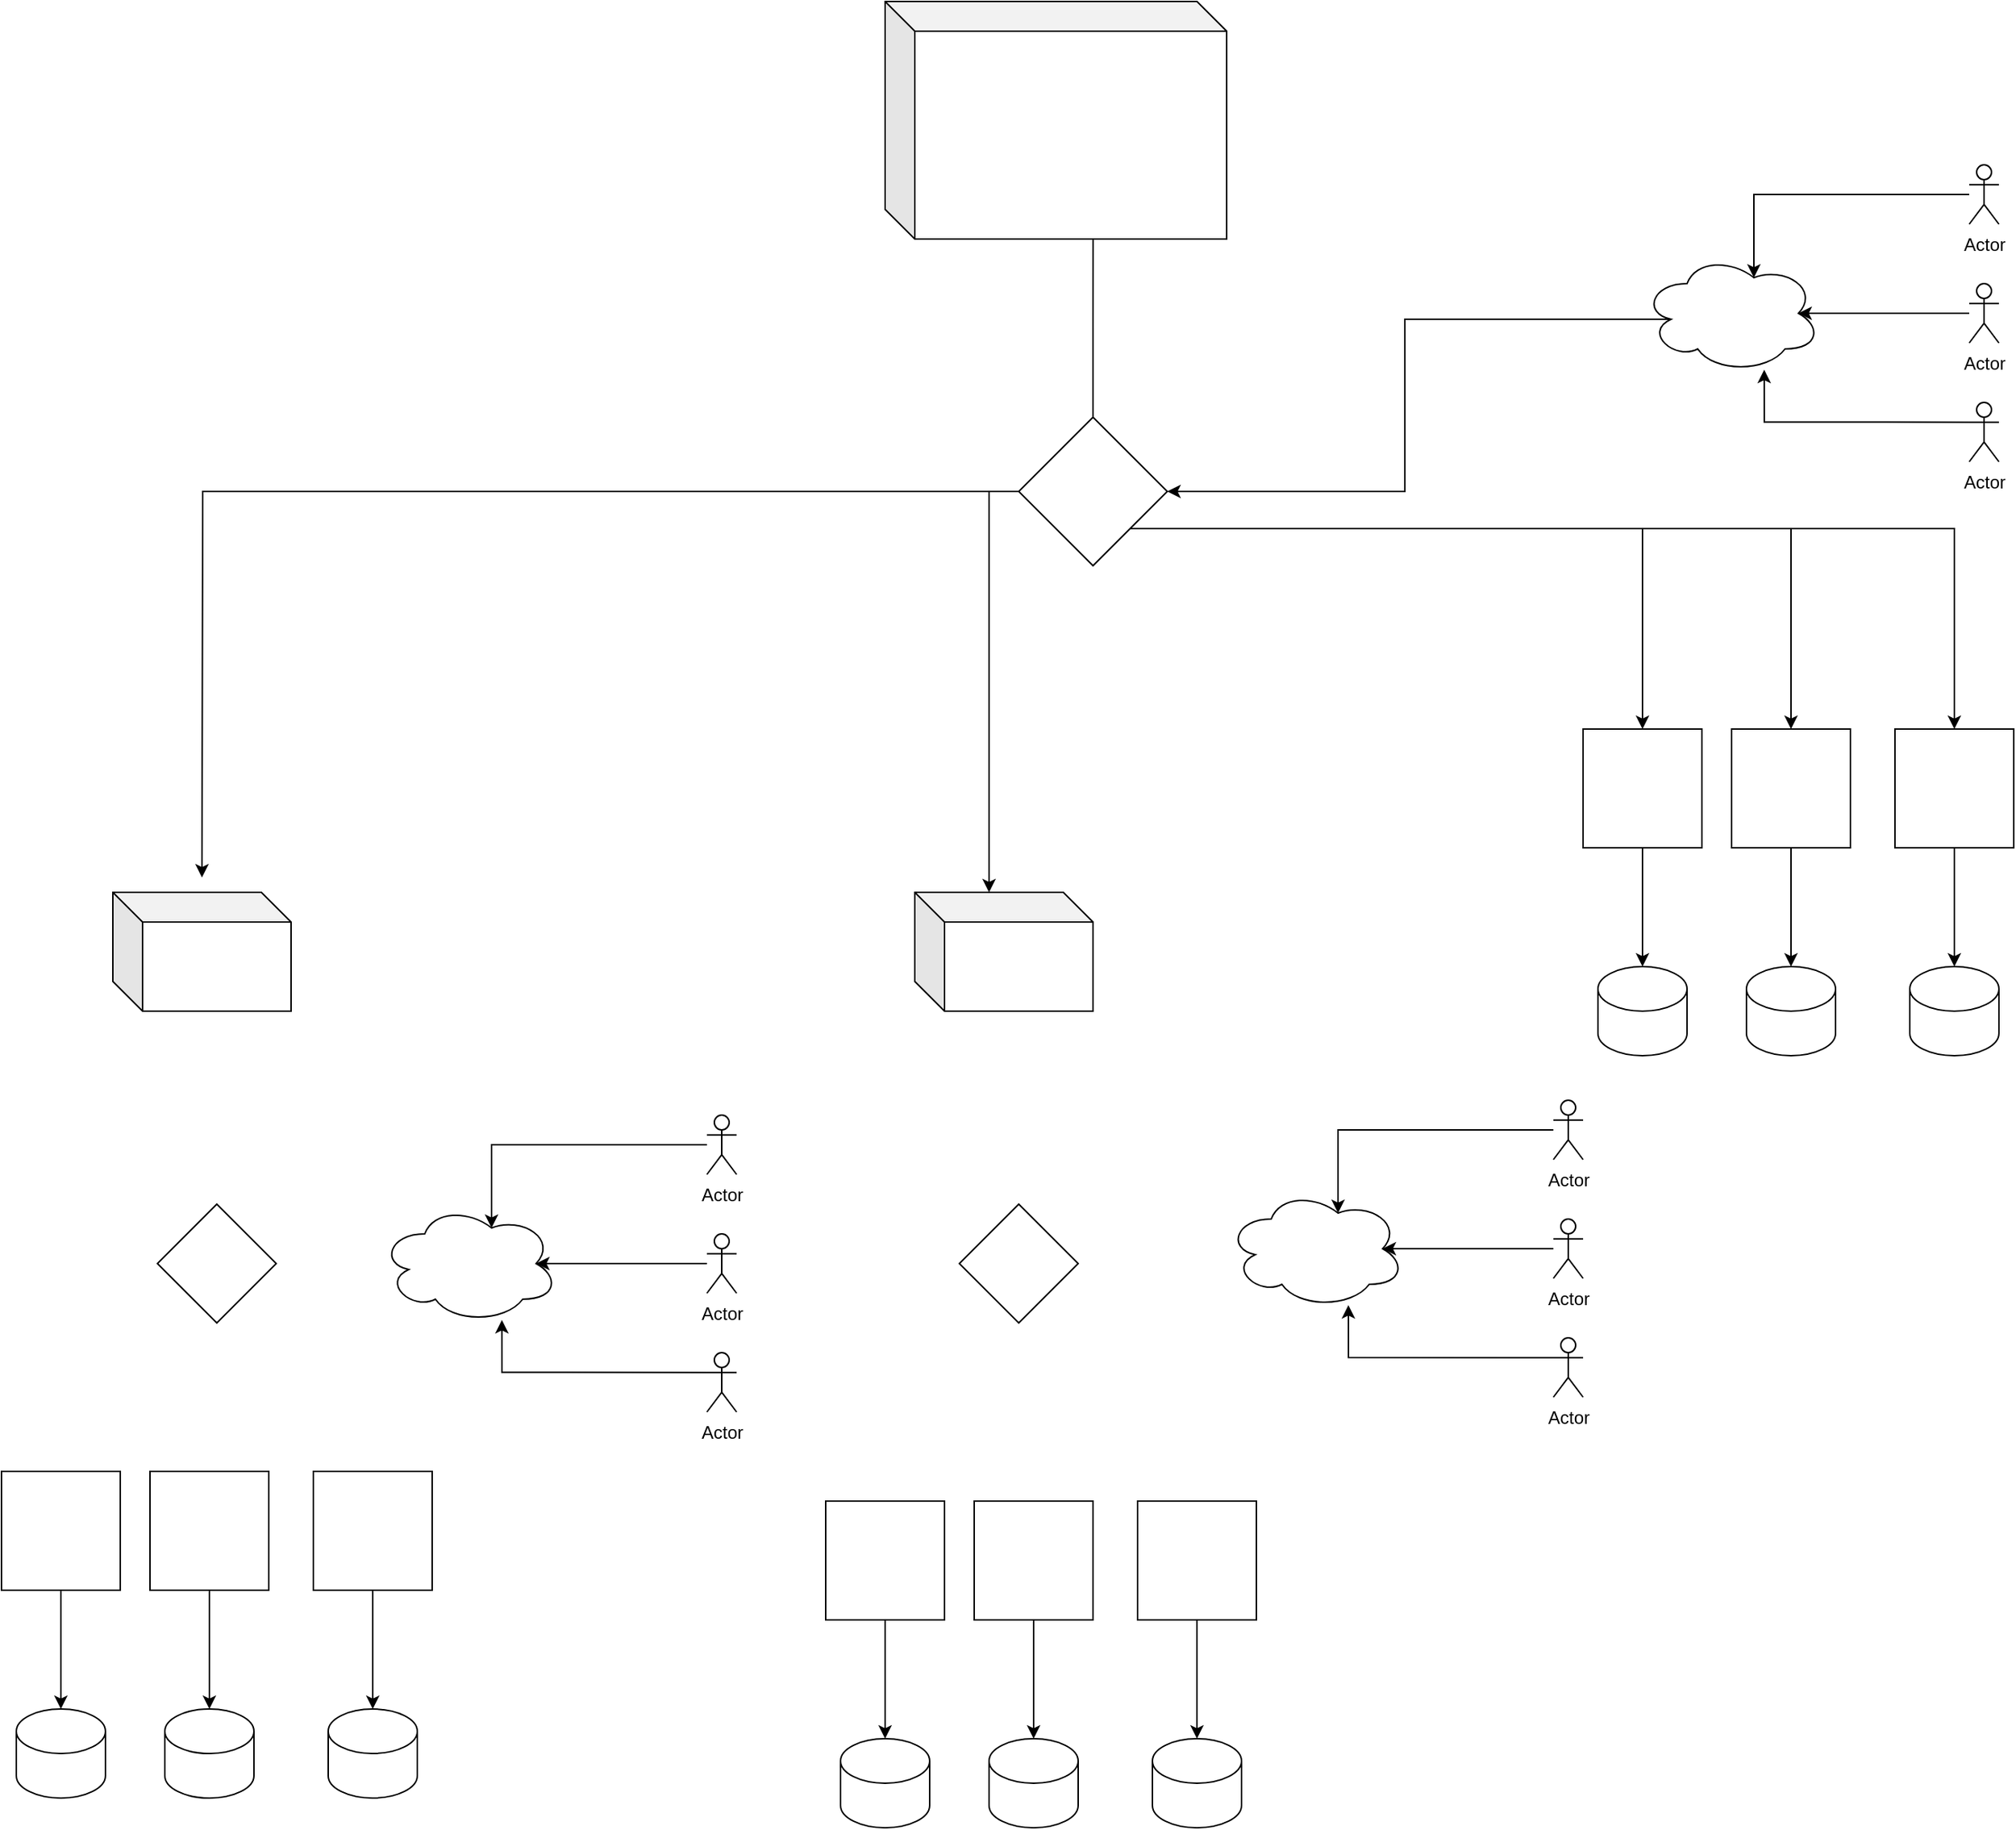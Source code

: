 <mxfile version="13.8.1" type="github"><diagram id="VRJsamEDcnqXxJipLqLd" name="Page-1"><mxGraphModel dx="2476" dy="2028" grid="1" gridSize="10" guides="1" tooltips="1" connect="1" arrows="1" fold="1" page="1" pageScale="1" pageWidth="850" pageHeight="1100" math="0" shadow="0"><root><mxCell id="0"/><mxCell id="1" parent="0"/><mxCell id="VBtEt0wRcP-LA_Z2vRGT-38" style="edgeStyle=orthogonalEdgeStyle;rounded=0;orthogonalLoop=1;jettySize=auto;html=1;exitX=0.5;exitY=0;exitDx=0;exitDy=0;entryX=0.609;entryY=0.938;entryDx=0;entryDy=0;entryPerimeter=0;" edge="1" parent="1" source="VBtEt0wRcP-LA_Z2vRGT-2" target="VBtEt0wRcP-LA_Z2vRGT-8"><mxGeometry relative="1" as="geometry"/></mxCell><mxCell id="VBtEt0wRcP-LA_Z2vRGT-41" style="edgeStyle=orthogonalEdgeStyle;rounded=0;orthogonalLoop=1;jettySize=auto;html=1;exitX=1;exitY=1;exitDx=0;exitDy=0;entryX=0.5;entryY=0;entryDx=0;entryDy=0;" edge="1" parent="1" source="VBtEt0wRcP-LA_Z2vRGT-2" target="VBtEt0wRcP-LA_Z2vRGT-5"><mxGeometry relative="1" as="geometry"/></mxCell><mxCell id="VBtEt0wRcP-LA_Z2vRGT-43" style="edgeStyle=orthogonalEdgeStyle;rounded=0;orthogonalLoop=1;jettySize=auto;html=1;exitX=1;exitY=1;exitDx=0;exitDy=0;entryX=0.5;entryY=0;entryDx=0;entryDy=0;" edge="1" parent="1" source="VBtEt0wRcP-LA_Z2vRGT-2" target="VBtEt0wRcP-LA_Z2vRGT-7"><mxGeometry relative="1" as="geometry"/></mxCell><mxCell id="VBtEt0wRcP-LA_Z2vRGT-44" style="edgeStyle=orthogonalEdgeStyle;rounded=0;orthogonalLoop=1;jettySize=auto;html=1;exitX=1;exitY=1;exitDx=0;exitDy=0;entryX=0.5;entryY=0;entryDx=0;entryDy=0;" edge="1" parent="1" source="VBtEt0wRcP-LA_Z2vRGT-2" target="VBtEt0wRcP-LA_Z2vRGT-6"><mxGeometry relative="1" as="geometry"/></mxCell><mxCell id="VBtEt0wRcP-LA_Z2vRGT-55" style="edgeStyle=orthogonalEdgeStyle;rounded=0;orthogonalLoop=1;jettySize=auto;html=1;exitX=0;exitY=0.5;exitDx=0;exitDy=0;entryX=0;entryY=0;entryDx=50;entryDy=0;entryPerimeter=0;" edge="1" parent="1" source="VBtEt0wRcP-LA_Z2vRGT-2" target="VBtEt0wRcP-LA_Z2vRGT-16"><mxGeometry relative="1" as="geometry"/></mxCell><mxCell id="VBtEt0wRcP-LA_Z2vRGT-56" style="edgeStyle=orthogonalEdgeStyle;rounded=0;orthogonalLoop=1;jettySize=auto;html=1;exitX=0;exitY=0.5;exitDx=0;exitDy=0;" edge="1" parent="1" source="VBtEt0wRcP-LA_Z2vRGT-2"><mxGeometry relative="1" as="geometry"><mxPoint x="-600" y="150" as="targetPoint"/></mxGeometry></mxCell><mxCell id="VBtEt0wRcP-LA_Z2vRGT-2" value="" style="rhombus;whiteSpace=wrap;html=1;" vertex="1" parent="1"><mxGeometry x="-50" y="-160" width="100" height="100" as="geometry"/></mxCell><mxCell id="VBtEt0wRcP-LA_Z2vRGT-39" style="edgeStyle=orthogonalEdgeStyle;rounded=0;orthogonalLoop=1;jettySize=auto;html=1;exitX=0.16;exitY=0.55;exitDx=0;exitDy=0;exitPerimeter=0;entryX=1;entryY=0.5;entryDx=0;entryDy=0;" edge="1" parent="1" source="VBtEt0wRcP-LA_Z2vRGT-4" target="VBtEt0wRcP-LA_Z2vRGT-2"><mxGeometry relative="1" as="geometry"/></mxCell><mxCell id="VBtEt0wRcP-LA_Z2vRGT-4" value="" style="ellipse;shape=cloud;whiteSpace=wrap;html=1;" vertex="1" parent="1"><mxGeometry x="370" y="-270" width="120" height="80" as="geometry"/></mxCell><mxCell id="VBtEt0wRcP-LA_Z2vRGT-5" value="" style="whiteSpace=wrap;html=1;aspect=fixed;" vertex="1" parent="1"><mxGeometry x="330" y="50" width="80" height="80" as="geometry"/></mxCell><mxCell id="VBtEt0wRcP-LA_Z2vRGT-52" value="" style="edgeStyle=orthogonalEdgeStyle;rounded=0;orthogonalLoop=1;jettySize=auto;html=1;" edge="1" parent="1" source="VBtEt0wRcP-LA_Z2vRGT-6" target="VBtEt0wRcP-LA_Z2vRGT-51"><mxGeometry relative="1" as="geometry"/></mxCell><mxCell id="VBtEt0wRcP-LA_Z2vRGT-6" value="" style="whiteSpace=wrap;html=1;aspect=fixed;" vertex="1" parent="1"><mxGeometry x="430" y="50" width="80" height="80" as="geometry"/></mxCell><mxCell id="VBtEt0wRcP-LA_Z2vRGT-54" value="" style="edgeStyle=orthogonalEdgeStyle;rounded=0;orthogonalLoop=1;jettySize=auto;html=1;" edge="1" parent="1" source="VBtEt0wRcP-LA_Z2vRGT-7" target="VBtEt0wRcP-LA_Z2vRGT-53"><mxGeometry relative="1" as="geometry"/></mxCell><mxCell id="VBtEt0wRcP-LA_Z2vRGT-7" value="" style="whiteSpace=wrap;html=1;aspect=fixed;" vertex="1" parent="1"><mxGeometry x="540" y="50" width="80" height="80" as="geometry"/></mxCell><mxCell id="VBtEt0wRcP-LA_Z2vRGT-8" value="" style="shape=cube;whiteSpace=wrap;html=1;boundedLbl=1;backgroundOutline=1;darkOpacity=0.05;darkOpacity2=0.1;" vertex="1" parent="1"><mxGeometry x="-140" y="-440" width="230" height="160" as="geometry"/></mxCell><mxCell id="VBtEt0wRcP-LA_Z2vRGT-45" style="edgeStyle=orthogonalEdgeStyle;rounded=0;orthogonalLoop=1;jettySize=auto;html=1;entryX=0.625;entryY=0.2;entryDx=0;entryDy=0;entryPerimeter=0;" edge="1" parent="1" source="VBtEt0wRcP-LA_Z2vRGT-9" target="VBtEt0wRcP-LA_Z2vRGT-4"><mxGeometry relative="1" as="geometry"/></mxCell><mxCell id="VBtEt0wRcP-LA_Z2vRGT-9" value="Actor" style="shape=umlActor;verticalLabelPosition=bottom;verticalAlign=top;html=1;outlineConnect=0;" vertex="1" parent="1"><mxGeometry x="590" y="-330" width="20" height="40" as="geometry"/></mxCell><mxCell id="VBtEt0wRcP-LA_Z2vRGT-47" style="edgeStyle=orthogonalEdgeStyle;rounded=0;orthogonalLoop=1;jettySize=auto;html=1;entryX=0.875;entryY=0.5;entryDx=0;entryDy=0;entryPerimeter=0;" edge="1" parent="1" source="VBtEt0wRcP-LA_Z2vRGT-10" target="VBtEt0wRcP-LA_Z2vRGT-4"><mxGeometry relative="1" as="geometry"/></mxCell><mxCell id="VBtEt0wRcP-LA_Z2vRGT-10" value="Actor" style="shape=umlActor;verticalLabelPosition=bottom;verticalAlign=top;html=1;outlineConnect=0;" vertex="1" parent="1"><mxGeometry x="590" y="-250" width="20" height="40" as="geometry"/></mxCell><mxCell id="VBtEt0wRcP-LA_Z2vRGT-48" style="edgeStyle=orthogonalEdgeStyle;rounded=0;orthogonalLoop=1;jettySize=auto;html=1;exitX=0;exitY=0.333;exitDx=0;exitDy=0;exitPerimeter=0;entryX=0.683;entryY=0.975;entryDx=0;entryDy=0;entryPerimeter=0;" edge="1" parent="1" source="VBtEt0wRcP-LA_Z2vRGT-11" target="VBtEt0wRcP-LA_Z2vRGT-4"><mxGeometry relative="1" as="geometry"/></mxCell><mxCell id="VBtEt0wRcP-LA_Z2vRGT-11" value="Actor" style="shape=umlActor;verticalLabelPosition=bottom;verticalAlign=top;html=1;outlineConnect=0;" vertex="1" parent="1"><mxGeometry x="590" y="-170" width="20" height="40" as="geometry"/></mxCell><mxCell id="VBtEt0wRcP-LA_Z2vRGT-16" value="" style="shape=cube;whiteSpace=wrap;html=1;boundedLbl=1;backgroundOutline=1;darkOpacity=0.05;darkOpacity2=0.1;" vertex="1" parent="1"><mxGeometry x="-120" y="160" width="120" height="80" as="geometry"/></mxCell><mxCell id="VBtEt0wRcP-LA_Z2vRGT-17" value="" style="rhombus;whiteSpace=wrap;html=1;" vertex="1" parent="1"><mxGeometry x="-90" y="370" width="80" height="80" as="geometry"/></mxCell><mxCell id="VBtEt0wRcP-LA_Z2vRGT-29" value="" style="shape=cube;whiteSpace=wrap;html=1;boundedLbl=1;backgroundOutline=1;darkOpacity=0.05;darkOpacity2=0.1;" vertex="1" parent="1"><mxGeometry x="-660" y="160" width="120" height="80" as="geometry"/></mxCell><mxCell id="VBtEt0wRcP-LA_Z2vRGT-30" value="" style="rhombus;whiteSpace=wrap;html=1;" vertex="1" parent="1"><mxGeometry x="-630" y="370" width="80" height="80" as="geometry"/></mxCell><mxCell id="VBtEt0wRcP-LA_Z2vRGT-49" value="" style="shape=cylinder3;whiteSpace=wrap;html=1;boundedLbl=1;backgroundOutline=1;size=15;" vertex="1" parent="1"><mxGeometry x="340" y="210" width="60" height="60" as="geometry"/></mxCell><mxCell id="VBtEt0wRcP-LA_Z2vRGT-50" value="" style="edgeStyle=orthogonalEdgeStyle;rounded=0;orthogonalLoop=1;jettySize=auto;html=1;" edge="1" parent="1" source="VBtEt0wRcP-LA_Z2vRGT-5" target="VBtEt0wRcP-LA_Z2vRGT-49"><mxGeometry relative="1" as="geometry"/></mxCell><mxCell id="VBtEt0wRcP-LA_Z2vRGT-51" value="" style="shape=cylinder3;whiteSpace=wrap;html=1;boundedLbl=1;backgroundOutline=1;size=15;" vertex="1" parent="1"><mxGeometry x="440" y="210" width="60" height="60" as="geometry"/></mxCell><mxCell id="VBtEt0wRcP-LA_Z2vRGT-53" value="" style="shape=cylinder3;whiteSpace=wrap;html=1;boundedLbl=1;backgroundOutline=1;size=15;" vertex="1" parent="1"><mxGeometry x="550" y="210" width="60" height="60" as="geometry"/></mxCell><mxCell id="VBtEt0wRcP-LA_Z2vRGT-57" value="" style="ellipse;shape=cloud;whiteSpace=wrap;html=1;" vertex="1" parent="1"><mxGeometry x="-480" y="370" width="120" height="80" as="geometry"/></mxCell><mxCell id="VBtEt0wRcP-LA_Z2vRGT-58" style="edgeStyle=orthogonalEdgeStyle;rounded=0;orthogonalLoop=1;jettySize=auto;html=1;entryX=0.625;entryY=0.2;entryDx=0;entryDy=0;entryPerimeter=0;" edge="1" parent="1" source="VBtEt0wRcP-LA_Z2vRGT-59" target="VBtEt0wRcP-LA_Z2vRGT-57"><mxGeometry relative="1" as="geometry"/></mxCell><mxCell id="VBtEt0wRcP-LA_Z2vRGT-59" value="Actor" style="shape=umlActor;verticalLabelPosition=bottom;verticalAlign=top;html=1;outlineConnect=0;" vertex="1" parent="1"><mxGeometry x="-260" y="310" width="20" height="40" as="geometry"/></mxCell><mxCell id="VBtEt0wRcP-LA_Z2vRGT-60" style="edgeStyle=orthogonalEdgeStyle;rounded=0;orthogonalLoop=1;jettySize=auto;html=1;entryX=0.875;entryY=0.5;entryDx=0;entryDy=0;entryPerimeter=0;" edge="1" parent="1" source="VBtEt0wRcP-LA_Z2vRGT-61" target="VBtEt0wRcP-LA_Z2vRGT-57"><mxGeometry relative="1" as="geometry"/></mxCell><mxCell id="VBtEt0wRcP-LA_Z2vRGT-61" value="Actor" style="shape=umlActor;verticalLabelPosition=bottom;verticalAlign=top;html=1;outlineConnect=0;" vertex="1" parent="1"><mxGeometry x="-260" y="390" width="20" height="40" as="geometry"/></mxCell><mxCell id="VBtEt0wRcP-LA_Z2vRGT-62" style="edgeStyle=orthogonalEdgeStyle;rounded=0;orthogonalLoop=1;jettySize=auto;html=1;exitX=0;exitY=0.333;exitDx=0;exitDy=0;exitPerimeter=0;entryX=0.683;entryY=0.975;entryDx=0;entryDy=0;entryPerimeter=0;" edge="1" parent="1" source="VBtEt0wRcP-LA_Z2vRGT-63" target="VBtEt0wRcP-LA_Z2vRGT-57"><mxGeometry relative="1" as="geometry"/></mxCell><mxCell id="VBtEt0wRcP-LA_Z2vRGT-63" value="Actor" style="shape=umlActor;verticalLabelPosition=bottom;verticalAlign=top;html=1;outlineConnect=0;" vertex="1" parent="1"><mxGeometry x="-260" y="470" width="20" height="40" as="geometry"/></mxCell><mxCell id="VBtEt0wRcP-LA_Z2vRGT-64" value="" style="ellipse;shape=cloud;whiteSpace=wrap;html=1;" vertex="1" parent="1"><mxGeometry x="90" y="360" width="120" height="80" as="geometry"/></mxCell><mxCell id="VBtEt0wRcP-LA_Z2vRGT-65" style="edgeStyle=orthogonalEdgeStyle;rounded=0;orthogonalLoop=1;jettySize=auto;html=1;entryX=0.625;entryY=0.2;entryDx=0;entryDy=0;entryPerimeter=0;" edge="1" parent="1" source="VBtEt0wRcP-LA_Z2vRGT-66" target="VBtEt0wRcP-LA_Z2vRGT-64"><mxGeometry relative="1" as="geometry"/></mxCell><mxCell id="VBtEt0wRcP-LA_Z2vRGT-66" value="Actor" style="shape=umlActor;verticalLabelPosition=bottom;verticalAlign=top;html=1;outlineConnect=0;" vertex="1" parent="1"><mxGeometry x="310" y="300" width="20" height="40" as="geometry"/></mxCell><mxCell id="VBtEt0wRcP-LA_Z2vRGT-67" style="edgeStyle=orthogonalEdgeStyle;rounded=0;orthogonalLoop=1;jettySize=auto;html=1;entryX=0.875;entryY=0.5;entryDx=0;entryDy=0;entryPerimeter=0;" edge="1" parent="1" source="VBtEt0wRcP-LA_Z2vRGT-68" target="VBtEt0wRcP-LA_Z2vRGT-64"><mxGeometry relative="1" as="geometry"/></mxCell><mxCell id="VBtEt0wRcP-LA_Z2vRGT-68" value="Actor" style="shape=umlActor;verticalLabelPosition=bottom;verticalAlign=top;html=1;outlineConnect=0;" vertex="1" parent="1"><mxGeometry x="310" y="380" width="20" height="40" as="geometry"/></mxCell><mxCell id="VBtEt0wRcP-LA_Z2vRGT-69" style="edgeStyle=orthogonalEdgeStyle;rounded=0;orthogonalLoop=1;jettySize=auto;html=1;exitX=0;exitY=0.333;exitDx=0;exitDy=0;exitPerimeter=0;entryX=0.683;entryY=0.975;entryDx=0;entryDy=0;entryPerimeter=0;" edge="1" parent="1" source="VBtEt0wRcP-LA_Z2vRGT-70" target="VBtEt0wRcP-LA_Z2vRGT-64"><mxGeometry relative="1" as="geometry"/></mxCell><mxCell id="VBtEt0wRcP-LA_Z2vRGT-70" value="Actor" style="shape=umlActor;verticalLabelPosition=bottom;verticalAlign=top;html=1;outlineConnect=0;" vertex="1" parent="1"><mxGeometry x="310" y="460" width="20" height="40" as="geometry"/></mxCell><mxCell id="VBtEt0wRcP-LA_Z2vRGT-89" value="" style="whiteSpace=wrap;html=1;aspect=fixed;" vertex="1" parent="1"><mxGeometry x="-180" y="570" width="80" height="80" as="geometry"/></mxCell><mxCell id="VBtEt0wRcP-LA_Z2vRGT-90" value="" style="edgeStyle=orthogonalEdgeStyle;rounded=0;orthogonalLoop=1;jettySize=auto;html=1;" edge="1" parent="1" source="VBtEt0wRcP-LA_Z2vRGT-91" target="VBtEt0wRcP-LA_Z2vRGT-96"><mxGeometry relative="1" as="geometry"/></mxCell><mxCell id="VBtEt0wRcP-LA_Z2vRGT-91" value="" style="whiteSpace=wrap;html=1;aspect=fixed;" vertex="1" parent="1"><mxGeometry x="-80" y="570" width="80" height="80" as="geometry"/></mxCell><mxCell id="VBtEt0wRcP-LA_Z2vRGT-92" value="" style="edgeStyle=orthogonalEdgeStyle;rounded=0;orthogonalLoop=1;jettySize=auto;html=1;" edge="1" parent="1" source="VBtEt0wRcP-LA_Z2vRGT-93" target="VBtEt0wRcP-LA_Z2vRGT-97"><mxGeometry relative="1" as="geometry"/></mxCell><mxCell id="VBtEt0wRcP-LA_Z2vRGT-93" value="" style="whiteSpace=wrap;html=1;aspect=fixed;" vertex="1" parent="1"><mxGeometry x="30" y="570" width="80" height="80" as="geometry"/></mxCell><mxCell id="VBtEt0wRcP-LA_Z2vRGT-94" value="" style="shape=cylinder3;whiteSpace=wrap;html=1;boundedLbl=1;backgroundOutline=1;size=15;" vertex="1" parent="1"><mxGeometry x="-170" y="730" width="60" height="60" as="geometry"/></mxCell><mxCell id="VBtEt0wRcP-LA_Z2vRGT-95" value="" style="edgeStyle=orthogonalEdgeStyle;rounded=0;orthogonalLoop=1;jettySize=auto;html=1;" edge="1" parent="1" source="VBtEt0wRcP-LA_Z2vRGT-89" target="VBtEt0wRcP-LA_Z2vRGT-94"><mxGeometry relative="1" as="geometry"/></mxCell><mxCell id="VBtEt0wRcP-LA_Z2vRGT-96" value="" style="shape=cylinder3;whiteSpace=wrap;html=1;boundedLbl=1;backgroundOutline=1;size=15;" vertex="1" parent="1"><mxGeometry x="-70" y="730" width="60" height="60" as="geometry"/></mxCell><mxCell id="VBtEt0wRcP-LA_Z2vRGT-97" value="" style="shape=cylinder3;whiteSpace=wrap;html=1;boundedLbl=1;backgroundOutline=1;size=15;" vertex="1" parent="1"><mxGeometry x="40" y="730" width="60" height="60" as="geometry"/></mxCell><mxCell id="VBtEt0wRcP-LA_Z2vRGT-98" value="" style="whiteSpace=wrap;html=1;aspect=fixed;" vertex="1" parent="1"><mxGeometry x="-735" y="550" width="80" height="80" as="geometry"/></mxCell><mxCell id="VBtEt0wRcP-LA_Z2vRGT-99" value="" style="edgeStyle=orthogonalEdgeStyle;rounded=0;orthogonalLoop=1;jettySize=auto;html=1;" edge="1" parent="1" source="VBtEt0wRcP-LA_Z2vRGT-100" target="VBtEt0wRcP-LA_Z2vRGT-105"><mxGeometry relative="1" as="geometry"/></mxCell><mxCell id="VBtEt0wRcP-LA_Z2vRGT-100" value="" style="whiteSpace=wrap;html=1;aspect=fixed;" vertex="1" parent="1"><mxGeometry x="-635" y="550" width="80" height="80" as="geometry"/></mxCell><mxCell id="VBtEt0wRcP-LA_Z2vRGT-101" value="" style="edgeStyle=orthogonalEdgeStyle;rounded=0;orthogonalLoop=1;jettySize=auto;html=1;" edge="1" parent="1" source="VBtEt0wRcP-LA_Z2vRGT-102" target="VBtEt0wRcP-LA_Z2vRGT-106"><mxGeometry relative="1" as="geometry"/></mxCell><mxCell id="VBtEt0wRcP-LA_Z2vRGT-102" value="" style="whiteSpace=wrap;html=1;aspect=fixed;" vertex="1" parent="1"><mxGeometry x="-525" y="550" width="80" height="80" as="geometry"/></mxCell><mxCell id="VBtEt0wRcP-LA_Z2vRGT-103" value="" style="shape=cylinder3;whiteSpace=wrap;html=1;boundedLbl=1;backgroundOutline=1;size=15;" vertex="1" parent="1"><mxGeometry x="-725" y="710" width="60" height="60" as="geometry"/></mxCell><mxCell id="VBtEt0wRcP-LA_Z2vRGT-104" value="" style="edgeStyle=orthogonalEdgeStyle;rounded=0;orthogonalLoop=1;jettySize=auto;html=1;" edge="1" parent="1" source="VBtEt0wRcP-LA_Z2vRGT-98" target="VBtEt0wRcP-LA_Z2vRGT-103"><mxGeometry relative="1" as="geometry"/></mxCell><mxCell id="VBtEt0wRcP-LA_Z2vRGT-105" value="" style="shape=cylinder3;whiteSpace=wrap;html=1;boundedLbl=1;backgroundOutline=1;size=15;" vertex="1" parent="1"><mxGeometry x="-625" y="710" width="60" height="60" as="geometry"/></mxCell><mxCell id="VBtEt0wRcP-LA_Z2vRGT-106" value="" style="shape=cylinder3;whiteSpace=wrap;html=1;boundedLbl=1;backgroundOutline=1;size=15;" vertex="1" parent="1"><mxGeometry x="-515" y="710" width="60" height="60" as="geometry"/></mxCell></root></mxGraphModel></diagram></mxfile>